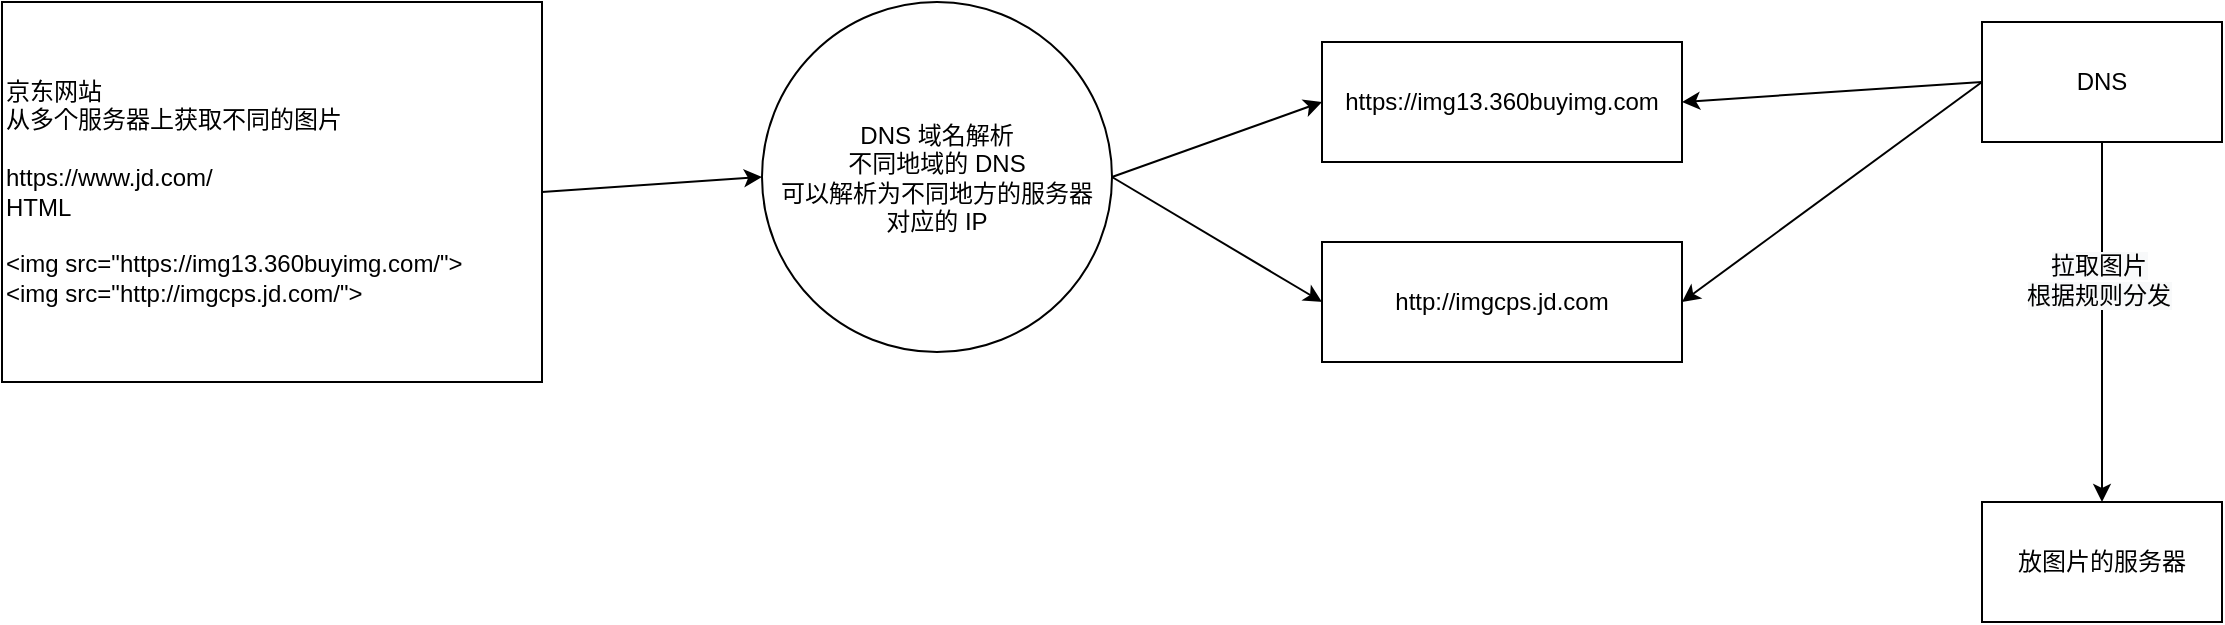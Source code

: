 <mxfile version="14.5.3" type="github">
  <diagram id="Apu4NWYd2kTusmbhQi0U" name="Page-1">
    <mxGraphModel dx="2249" dy="734" grid="1" gridSize="10" guides="1" tooltips="1" connect="1" arrows="1" fold="1" page="1" pageScale="1" pageWidth="827" pageHeight="1169" math="0" shadow="0">
      <root>
        <mxCell id="0" />
        <mxCell id="1" parent="0" />
        <mxCell id="50E75bxeyg_KqdB3qLli-13" style="edgeStyle=none;rounded=0;orthogonalLoop=1;jettySize=auto;html=1;exitX=1;exitY=0.5;exitDx=0;exitDy=0;entryX=0;entryY=0.5;entryDx=0;entryDy=0;" edge="1" parent="1" source="50E75bxeyg_KqdB3qLli-3" target="50E75bxeyg_KqdB3qLli-12">
          <mxGeometry relative="1" as="geometry" />
        </mxCell>
        <mxCell id="50E75bxeyg_KqdB3qLli-3" value="京东网站&lt;br&gt;从多个服务器上获取不同的图片&lt;br&gt;&lt;br&gt;https://www.jd.com/&lt;br&gt;HTML&lt;br&gt;&lt;br&gt;&amp;lt;img src=&quot;https://img13.360buyimg.com/&quot;&amp;gt;&lt;br&gt;&amp;lt;img src=&quot;http://imgcps.jd.com/&quot;&amp;gt;" style="rounded=0;whiteSpace=wrap;html=1;align=left;" vertex="1" parent="1">
          <mxGeometry x="-200" y="200" width="270" height="190" as="geometry" />
        </mxCell>
        <mxCell id="50E75bxeyg_KqdB3qLli-4" value="&lt;span style=&quot;text-align: left&quot;&gt;https://img13.360buyimg.com&lt;/span&gt;" style="rounded=0;whiteSpace=wrap;html=1;" vertex="1" parent="1">
          <mxGeometry x="460" y="220" width="180" height="60" as="geometry" />
        </mxCell>
        <mxCell id="50E75bxeyg_KqdB3qLli-5" value="&lt;span style=&quot;text-align: left&quot;&gt;http://imgcps.jd.com&lt;/span&gt;" style="rounded=0;whiteSpace=wrap;html=1;" vertex="1" parent="1">
          <mxGeometry x="460" y="320" width="180" height="60" as="geometry" />
        </mxCell>
        <mxCell id="50E75bxeyg_KqdB3qLli-6" value="放图片的服务器" style="rounded=0;whiteSpace=wrap;html=1;" vertex="1" parent="1">
          <mxGeometry x="790" y="450" width="120" height="60" as="geometry" />
        </mxCell>
        <mxCell id="50E75bxeyg_KqdB3qLli-8" style="edgeStyle=orthogonalEdgeStyle;rounded=0;orthogonalLoop=1;jettySize=auto;html=1;exitX=0.5;exitY=1;exitDx=0;exitDy=0;" edge="1" parent="1" source="50E75bxeyg_KqdB3qLli-7" target="50E75bxeyg_KqdB3qLli-6">
          <mxGeometry relative="1" as="geometry" />
        </mxCell>
        <mxCell id="50E75bxeyg_KqdB3qLli-9" value="&lt;span style=&quot;font-size: 12px ; background-color: rgb(248 , 249 , 250)&quot;&gt;拉取图片&lt;/span&gt;&lt;br style=&quot;font-size: 12px ; background-color: rgb(248 , 249 , 250)&quot;&gt;&lt;span style=&quot;font-size: 12px ; background-color: rgb(248 , 249 , 250)&quot;&gt;根据规则分发&lt;/span&gt;" style="edgeLabel;html=1;align=center;verticalAlign=middle;resizable=0;points=[];" vertex="1" connectable="0" parent="50E75bxeyg_KqdB3qLli-8">
          <mxGeometry x="-0.233" y="-2" relative="1" as="geometry">
            <mxPoint as="offset" />
          </mxGeometry>
        </mxCell>
        <mxCell id="50E75bxeyg_KqdB3qLli-10" style="rounded=0;orthogonalLoop=1;jettySize=auto;html=1;exitX=0;exitY=0.5;exitDx=0;exitDy=0;entryX=1;entryY=0.5;entryDx=0;entryDy=0;" edge="1" parent="1" source="50E75bxeyg_KqdB3qLli-7" target="50E75bxeyg_KqdB3qLli-4">
          <mxGeometry relative="1" as="geometry" />
        </mxCell>
        <mxCell id="50E75bxeyg_KqdB3qLli-11" style="edgeStyle=none;rounded=0;orthogonalLoop=1;jettySize=auto;html=1;exitX=0;exitY=0.5;exitDx=0;exitDy=0;entryX=1;entryY=0.5;entryDx=0;entryDy=0;" edge="1" parent="1" source="50E75bxeyg_KqdB3qLli-7" target="50E75bxeyg_KqdB3qLli-5">
          <mxGeometry relative="1" as="geometry" />
        </mxCell>
        <mxCell id="50E75bxeyg_KqdB3qLli-7" value="DNS" style="rounded=0;whiteSpace=wrap;html=1;" vertex="1" parent="1">
          <mxGeometry x="790" y="210" width="120" height="60" as="geometry" />
        </mxCell>
        <mxCell id="50E75bxeyg_KqdB3qLli-14" style="edgeStyle=none;rounded=0;orthogonalLoop=1;jettySize=auto;html=1;exitX=1;exitY=0.5;exitDx=0;exitDy=0;entryX=0;entryY=0.5;entryDx=0;entryDy=0;" edge="1" parent="1" source="50E75bxeyg_KqdB3qLli-12" target="50E75bxeyg_KqdB3qLli-4">
          <mxGeometry relative="1" as="geometry" />
        </mxCell>
        <mxCell id="50E75bxeyg_KqdB3qLli-15" style="edgeStyle=none;rounded=0;orthogonalLoop=1;jettySize=auto;html=1;exitX=1;exitY=0.5;exitDx=0;exitDy=0;entryX=0;entryY=0.5;entryDx=0;entryDy=0;" edge="1" parent="1" source="50E75bxeyg_KqdB3qLli-12" target="50E75bxeyg_KqdB3qLli-5">
          <mxGeometry relative="1" as="geometry" />
        </mxCell>
        <mxCell id="50E75bxeyg_KqdB3qLli-12" value="DNS 域名解析&lt;br&gt;不同地域的 DNS&lt;br&gt;可以解析为不同地方的服务器&lt;br&gt;对应的 IP" style="ellipse;whiteSpace=wrap;html=1;aspect=fixed;" vertex="1" parent="1">
          <mxGeometry x="180" y="200" width="175" height="175" as="geometry" />
        </mxCell>
      </root>
    </mxGraphModel>
  </diagram>
</mxfile>
